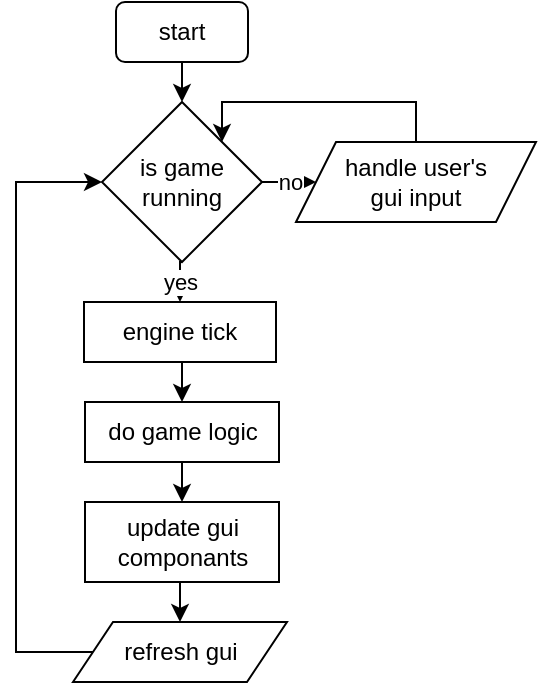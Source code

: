 <mxfile version="14.6.11" type="device"><diagram id="lingBdX3UdFz-lRWxJ18" name="Page-1"><mxGraphModel dx="1422" dy="801" grid="1" gridSize="10" guides="1" tooltips="1" connect="1" arrows="1" fold="1" page="1" pageScale="1" pageWidth="827" pageHeight="1169" math="0" shadow="0"><root><mxCell id="0"/><mxCell id="1" parent="0"/><mxCell id="O6rT-xj3__idX0sc2hBl-3" style="edgeStyle=orthogonalEdgeStyle;rounded=0;orthogonalLoop=1;jettySize=auto;html=1;exitX=0.5;exitY=1;exitDx=0;exitDy=0;entryX=0.5;entryY=0;entryDx=0;entryDy=0;" edge="1" parent="1" source="O6rT-xj3__idX0sc2hBl-1" target="O6rT-xj3__idX0sc2hBl-2"><mxGeometry relative="1" as="geometry"/></mxCell><mxCell id="O6rT-xj3__idX0sc2hBl-1" value="start" style="rounded=1;whiteSpace=wrap;html=1;" vertex="1" parent="1"><mxGeometry x="370" y="30" width="66" height="30" as="geometry"/></mxCell><mxCell id="O6rT-xj3__idX0sc2hBl-5" value="no" style="edgeStyle=orthogonalEdgeStyle;rounded=0;orthogonalLoop=1;jettySize=auto;html=1;exitX=1;exitY=0.5;exitDx=0;exitDy=0;entryX=0;entryY=0.5;entryDx=0;entryDy=0;" edge="1" parent="1" source="O6rT-xj3__idX0sc2hBl-2" target="O6rT-xj3__idX0sc2hBl-4"><mxGeometry relative="1" as="geometry"/></mxCell><mxCell id="O6rT-xj3__idX0sc2hBl-9" value="yes" style="edgeStyle=orthogonalEdgeStyle;rounded=0;orthogonalLoop=1;jettySize=auto;html=1;exitX=0.5;exitY=1;exitDx=0;exitDy=0;entryX=0.5;entryY=0;entryDx=0;entryDy=0;" edge="1" parent="1" source="O6rT-xj3__idX0sc2hBl-2" target="O6rT-xj3__idX0sc2hBl-8"><mxGeometry relative="1" as="geometry"/></mxCell><mxCell id="O6rT-xj3__idX0sc2hBl-2" value="&lt;div&gt;is game&lt;/div&gt;&lt;div&gt;running&lt;br&gt;&lt;/div&gt;" style="rhombus;whiteSpace=wrap;html=1;" vertex="1" parent="1"><mxGeometry x="363" y="80" width="80" height="80" as="geometry"/></mxCell><mxCell id="O6rT-xj3__idX0sc2hBl-6" style="edgeStyle=orthogonalEdgeStyle;rounded=0;orthogonalLoop=1;jettySize=auto;html=1;exitX=0.5;exitY=0;exitDx=0;exitDy=0;entryX=1;entryY=0;entryDx=0;entryDy=0;" edge="1" parent="1" source="O6rT-xj3__idX0sc2hBl-4" target="O6rT-xj3__idX0sc2hBl-2"><mxGeometry relative="1" as="geometry"><Array as="points"><mxPoint x="520" y="80"/><mxPoint x="423" y="80"/></Array></mxGeometry></mxCell><mxCell id="O6rT-xj3__idX0sc2hBl-4" value="&lt;div&gt;handle user's&lt;/div&gt;&lt;div&gt;gui input&lt;br&gt;&lt;/div&gt;" style="shape=parallelogram;perimeter=parallelogramPerimeter;whiteSpace=wrap;html=1;fixedSize=1;" vertex="1" parent="1"><mxGeometry x="460" y="100" width="120" height="40" as="geometry"/></mxCell><mxCell id="O6rT-xj3__idX0sc2hBl-12" style="edgeStyle=orthogonalEdgeStyle;rounded=0;orthogonalLoop=1;jettySize=auto;html=1;exitX=0.5;exitY=1;exitDx=0;exitDy=0;entryX=0.5;entryY=0;entryDx=0;entryDy=0;" edge="1" parent="1" source="O6rT-xj3__idX0sc2hBl-7" target="O6rT-xj3__idX0sc2hBl-11"><mxGeometry relative="1" as="geometry"/></mxCell><mxCell id="O6rT-xj3__idX0sc2hBl-7" value="do game logic" style="rounded=0;whiteSpace=wrap;html=1;" vertex="1" parent="1"><mxGeometry x="354.5" y="230" width="97" height="30" as="geometry"/></mxCell><mxCell id="O6rT-xj3__idX0sc2hBl-10" style="edgeStyle=orthogonalEdgeStyle;rounded=0;orthogonalLoop=1;jettySize=auto;html=1;exitX=0.5;exitY=1;exitDx=0;exitDy=0;entryX=0.5;entryY=0;entryDx=0;entryDy=0;" edge="1" parent="1" source="O6rT-xj3__idX0sc2hBl-8" target="O6rT-xj3__idX0sc2hBl-7"><mxGeometry relative="1" as="geometry"/></mxCell><mxCell id="O6rT-xj3__idX0sc2hBl-8" value="engine tick" style="rounded=0;whiteSpace=wrap;html=1;" vertex="1" parent="1"><mxGeometry x="354" y="180" width="96" height="30" as="geometry"/></mxCell><mxCell id="O6rT-xj3__idX0sc2hBl-14" style="edgeStyle=orthogonalEdgeStyle;rounded=0;orthogonalLoop=1;jettySize=auto;html=1;exitX=0.5;exitY=1;exitDx=0;exitDy=0;entryX=0.5;entryY=0;entryDx=0;entryDy=0;" edge="1" parent="1" source="O6rT-xj3__idX0sc2hBl-11" target="O6rT-xj3__idX0sc2hBl-13"><mxGeometry relative="1" as="geometry"/></mxCell><mxCell id="O6rT-xj3__idX0sc2hBl-11" value="&lt;div&gt;update gui &lt;br&gt;&lt;/div&gt;&lt;div&gt;componants&lt;br&gt;&lt;/div&gt;" style="rounded=0;whiteSpace=wrap;html=1;" vertex="1" parent="1"><mxGeometry x="354.5" y="280" width="97" height="40" as="geometry"/></mxCell><mxCell id="O6rT-xj3__idX0sc2hBl-15" style="edgeStyle=orthogonalEdgeStyle;rounded=0;orthogonalLoop=1;jettySize=auto;html=1;exitX=0;exitY=0.5;exitDx=0;exitDy=0;entryX=0;entryY=0.5;entryDx=0;entryDy=0;" edge="1" parent="1" source="O6rT-xj3__idX0sc2hBl-13" target="O6rT-xj3__idX0sc2hBl-2"><mxGeometry relative="1" as="geometry"><Array as="points"><mxPoint x="320" y="355"/><mxPoint x="320" y="120"/></Array></mxGeometry></mxCell><mxCell id="O6rT-xj3__idX0sc2hBl-13" value="refresh gui" style="shape=parallelogram;perimeter=parallelogramPerimeter;whiteSpace=wrap;html=1;fixedSize=1;" vertex="1" parent="1"><mxGeometry x="348.5" y="340" width="107" height="30" as="geometry"/></mxCell></root></mxGraphModel></diagram></mxfile>
